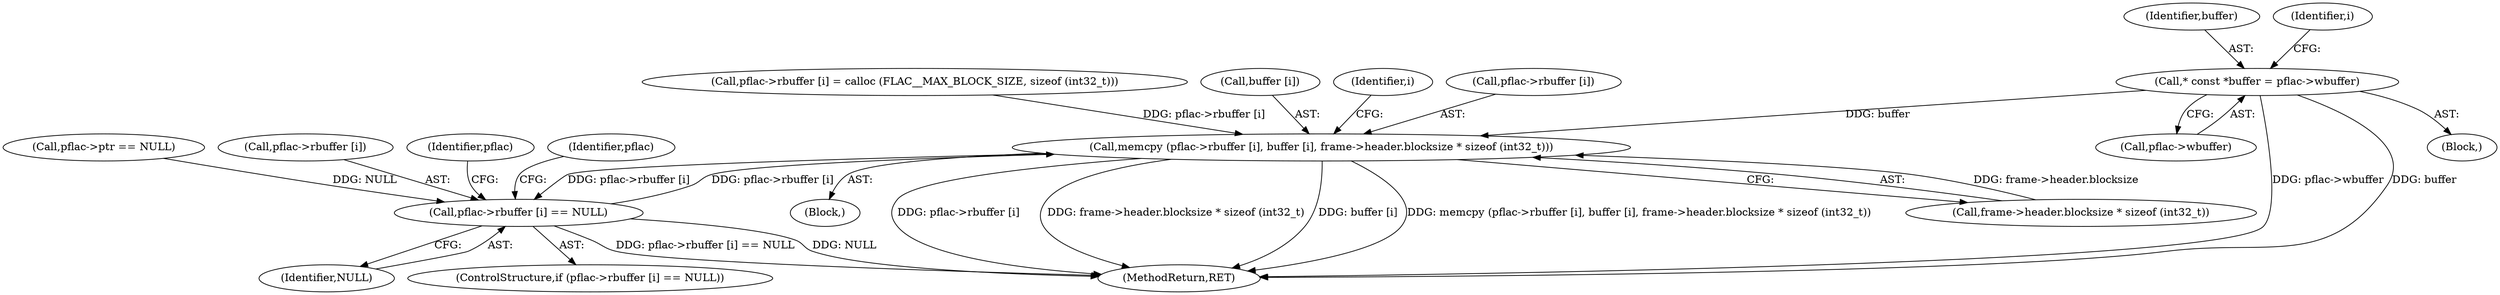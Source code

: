 digraph "0_libsndfile_60b234301adf258786d8b90be5c1d437fc8799e0@pointer" {
"1000121" [label="(Call,* const *buffer = pflac->wbuffer)"];
"1000224" [label="(Call,memcpy (pflac->rbuffer [i], buffer [i], frame->header.blocksize * sizeof (int32_t)))"];
"1000207" [label="(Call,pflac->rbuffer [i] == NULL)"];
"1000123" [label="(Call,pflac->wbuffer)"];
"1000214" [label="(Call,pflac->rbuffer [i] = calloc (FLAC__MAX_BLOCK_SIZE, sizeof (int32_t)))"];
"1000230" [label="(Call,buffer [i])"];
"1000205" [label="(Block,)"];
"1000224" [label="(Call,memcpy (pflac->rbuffer [i], buffer [i], frame->header.blocksize * sizeof (int32_t)))"];
"1000808" [label="(MethodReturn,RET)"];
"1000122" [label="(Identifier,buffer)"];
"1000105" [label="(Block,)"];
"1000121" [label="(Call,* const *buffer = pflac->wbuffer)"];
"1000233" [label="(Call,frame->header.blocksize * sizeof (int32_t))"];
"1000213" [label="(Identifier,NULL)"];
"1000190" [label="(Call,pflac->ptr == NULL)"];
"1000208" [label="(Call,pflac->rbuffer [i])"];
"1000207" [label="(Call,pflac->rbuffer [i] == NULL)"];
"1000204" [label="(Identifier,i)"];
"1000225" [label="(Call,pflac->rbuffer [i])"];
"1000227" [label="(Identifier,pflac)"];
"1000217" [label="(Identifier,pflac)"];
"1000128" [label="(Identifier,i)"];
"1000206" [label="(ControlStructure,if (pflac->rbuffer [i] == NULL))"];
"1000121" -> "1000105"  [label="AST: "];
"1000121" -> "1000123"  [label="CFG: "];
"1000122" -> "1000121"  [label="AST: "];
"1000123" -> "1000121"  [label="AST: "];
"1000128" -> "1000121"  [label="CFG: "];
"1000121" -> "1000808"  [label="DDG: pflac->wbuffer"];
"1000121" -> "1000808"  [label="DDG: buffer"];
"1000121" -> "1000224"  [label="DDG: buffer"];
"1000224" -> "1000205"  [label="AST: "];
"1000224" -> "1000233"  [label="CFG: "];
"1000225" -> "1000224"  [label="AST: "];
"1000230" -> "1000224"  [label="AST: "];
"1000233" -> "1000224"  [label="AST: "];
"1000204" -> "1000224"  [label="CFG: "];
"1000224" -> "1000808"  [label="DDG: pflac->rbuffer [i]"];
"1000224" -> "1000808"  [label="DDG: frame->header.blocksize * sizeof (int32_t)"];
"1000224" -> "1000808"  [label="DDG: buffer [i]"];
"1000224" -> "1000808"  [label="DDG: memcpy (pflac->rbuffer [i], buffer [i], frame->header.blocksize * sizeof (int32_t))"];
"1000224" -> "1000207"  [label="DDG: pflac->rbuffer [i]"];
"1000207" -> "1000224"  [label="DDG: pflac->rbuffer [i]"];
"1000214" -> "1000224"  [label="DDG: pflac->rbuffer [i]"];
"1000233" -> "1000224"  [label="DDG: frame->header.blocksize"];
"1000207" -> "1000206"  [label="AST: "];
"1000207" -> "1000213"  [label="CFG: "];
"1000208" -> "1000207"  [label="AST: "];
"1000213" -> "1000207"  [label="AST: "];
"1000217" -> "1000207"  [label="CFG: "];
"1000227" -> "1000207"  [label="CFG: "];
"1000207" -> "1000808"  [label="DDG: pflac->rbuffer [i] == NULL"];
"1000207" -> "1000808"  [label="DDG: NULL"];
"1000190" -> "1000207"  [label="DDG: NULL"];
}
